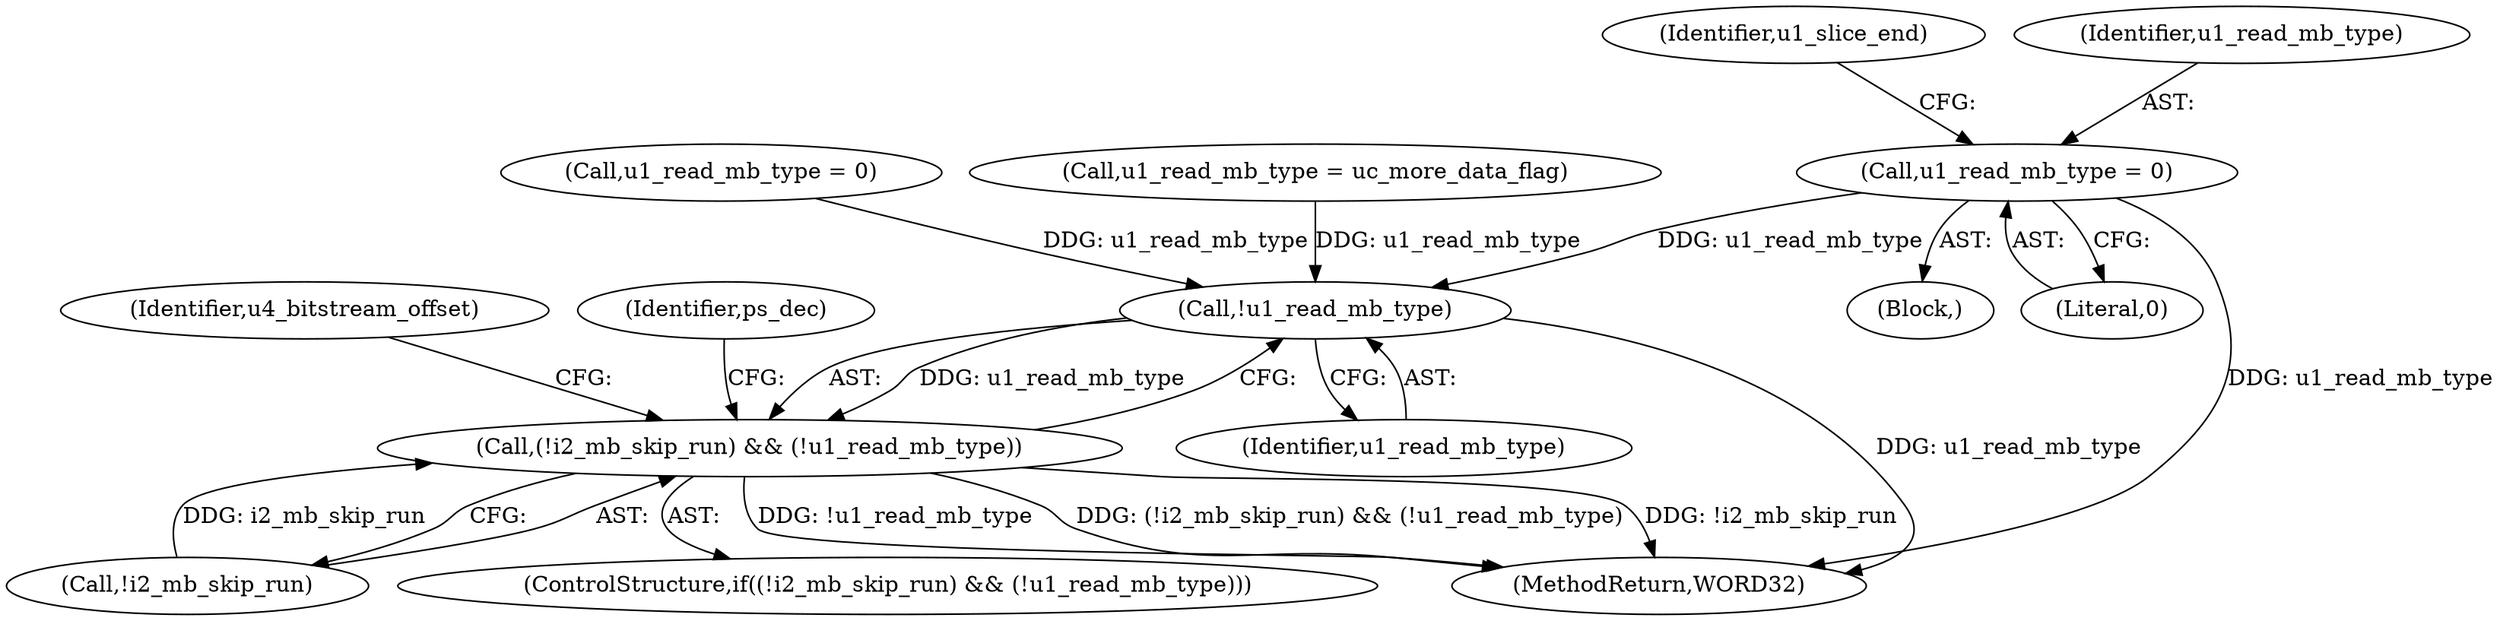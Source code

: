 digraph "0_Android_4a524d3a8ae9aa20c36430008e6bd429443f8f1d_3@API" {
"1000276" [label="(Call,u1_read_mb_type = 0)"];
"1000354" [label="(Call,!u1_read_mb_type)"];
"1000351" [label="(Call,(!i2_mb_skip_run) && (!u1_read_mb_type))"];
"1000281" [label="(Identifier,u1_slice_end)"];
"1000826" [label="(MethodReturn,WORD32)"];
"1000150" [label="(Block,)"];
"1000408" [label="(Call,u1_read_mb_type = uc_more_data_flag)"];
"1000500" [label="(Call,u1_read_mb_type = 0)"];
"1000352" [label="(Call,!i2_mb_skip_run)"];
"1000350" [label="(ControlStructure,if((!i2_mb_skip_run) && (!u1_read_mb_type)))"];
"1000359" [label="(Identifier,u4_bitstream_offset)"];
"1000354" [label="(Call,!u1_read_mb_type)"];
"1000355" [label="(Identifier,u1_read_mb_type)"];
"1000277" [label="(Identifier,u1_read_mb_type)"];
"1000412" [label="(Identifier,ps_dec)"];
"1000351" [label="(Call,(!i2_mb_skip_run) && (!u1_read_mb_type))"];
"1000276" [label="(Call,u1_read_mb_type = 0)"];
"1000278" [label="(Literal,0)"];
"1000276" -> "1000150"  [label="AST: "];
"1000276" -> "1000278"  [label="CFG: "];
"1000277" -> "1000276"  [label="AST: "];
"1000278" -> "1000276"  [label="AST: "];
"1000281" -> "1000276"  [label="CFG: "];
"1000276" -> "1000826"  [label="DDG: u1_read_mb_type"];
"1000276" -> "1000354"  [label="DDG: u1_read_mb_type"];
"1000354" -> "1000351"  [label="AST: "];
"1000354" -> "1000355"  [label="CFG: "];
"1000355" -> "1000354"  [label="AST: "];
"1000351" -> "1000354"  [label="CFG: "];
"1000354" -> "1000826"  [label="DDG: u1_read_mb_type"];
"1000354" -> "1000351"  [label="DDG: u1_read_mb_type"];
"1000408" -> "1000354"  [label="DDG: u1_read_mb_type"];
"1000500" -> "1000354"  [label="DDG: u1_read_mb_type"];
"1000351" -> "1000350"  [label="AST: "];
"1000351" -> "1000352"  [label="CFG: "];
"1000352" -> "1000351"  [label="AST: "];
"1000359" -> "1000351"  [label="CFG: "];
"1000412" -> "1000351"  [label="CFG: "];
"1000351" -> "1000826"  [label="DDG: (!i2_mb_skip_run) && (!u1_read_mb_type)"];
"1000351" -> "1000826"  [label="DDG: !i2_mb_skip_run"];
"1000351" -> "1000826"  [label="DDG: !u1_read_mb_type"];
"1000352" -> "1000351"  [label="DDG: i2_mb_skip_run"];
}
